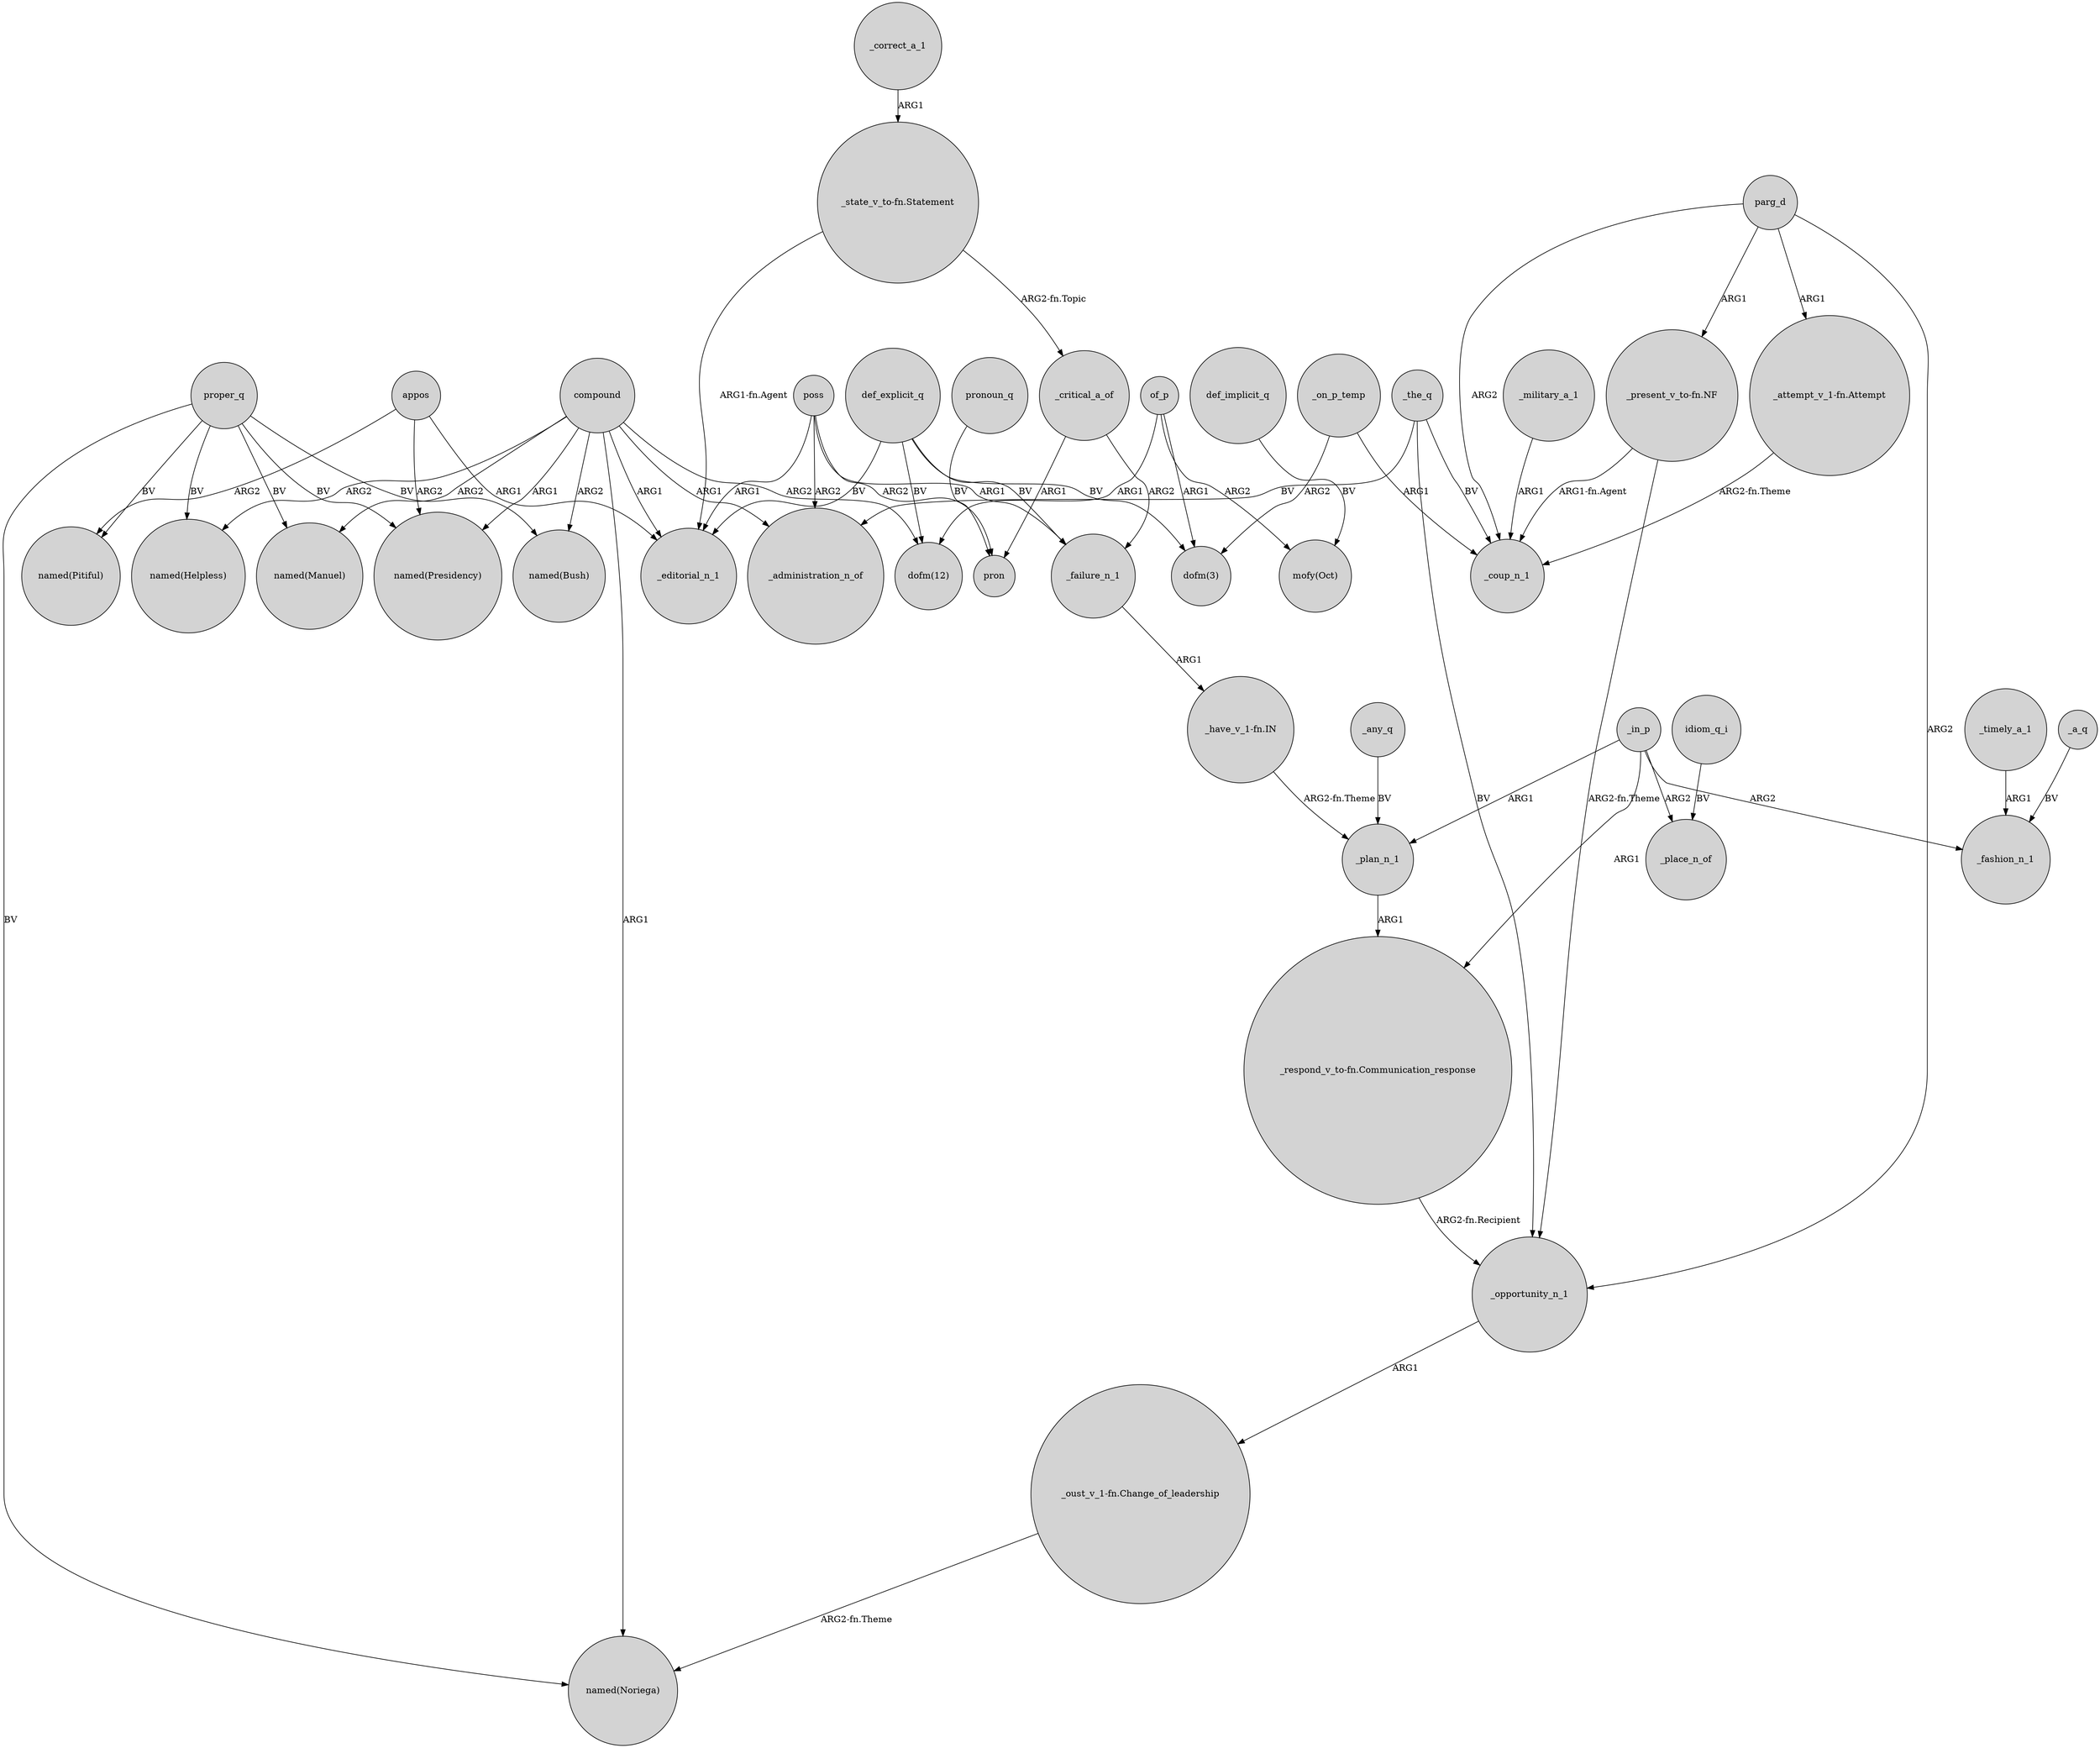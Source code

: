 digraph {
	node [shape=circle style=filled]
	"_have_v_1-fn.IN" -> _plan_n_1 [label="ARG2-fn.Theme"]
	appos -> _editorial_n_1 [label=ARG1]
	compound -> "named(Helpless)" [label=ARG2]
	_in_p -> _fashion_n_1 [label=ARG2]
	proper_q -> "named(Manuel)" [label=BV]
	poss -> pron [label=ARG2]
	def_implicit_q -> "mofy(Oct)" [label=BV]
	parg_d -> _coup_n_1 [label=ARG2]
	_critical_a_of -> pron [label=ARG1]
	poss -> _editorial_n_1 [label=ARG1]
	proper_q -> "named(Presidency)" [label=BV]
	compound -> "named(Bush)" [label=ARG2]
	"_present_v_to-fn.NF" -> _opportunity_n_1 [label="ARG2-fn.Theme"]
	"_present_v_to-fn.NF" -> _coup_n_1 [label="ARG1-fn.Agent"]
	_the_q -> _coup_n_1 [label=BV]
	_critical_a_of -> _failure_n_1 [label=ARG2]
	_plan_n_1 -> "_respond_v_to-fn.Communication_response" [label=ARG1]
	_opportunity_n_1 -> "_oust_v_1-fn.Change_of_leadership" [label=ARG1]
	_timely_a_1 -> _fashion_n_1 [label=ARG1]
	compound -> _administration_n_of [label=ARG1]
	parg_d -> "_attempt_v_1-fn.Attempt" [label=ARG1]
	_any_q -> _plan_n_1 [label=BV]
	of_p -> "mofy(Oct)" [label=ARG2]
	appos -> "named(Presidency)" [label=ARG2]
	"_respond_v_to-fn.Communication_response" -> _opportunity_n_1 [label="ARG2-fn.Recipient"]
	def_explicit_q -> _failure_n_1 [label=BV]
	_a_q -> _fashion_n_1 [label=BV]
	_in_p -> _place_n_of [label=ARG2]
	proper_q -> "named(Noriega)" [label=BV]
	"_oust_v_1-fn.Change_of_leadership" -> "named(Noriega)" [label="ARG2-fn.Theme"]
	_on_p_temp -> "dofm(3)" [label=ARG2]
	proper_q -> "named(Pitiful)" [label=BV]
	compound -> "named(Presidency)" [label=ARG1]
	_in_p -> "_respond_v_to-fn.Communication_response" [label=ARG1]
	poss -> _administration_n_of [label=ARG2]
	pronoun_q -> pron [label=BV]
	compound -> "dofm(12)" [label=ARG2]
	of_p -> "dofm(12)" [label=ARG1]
	"_state_v_to-fn.Statement" -> _critical_a_of [label="ARG2-fn.Topic"]
	_on_p_temp -> _coup_n_1 [label=ARG1]
	compound -> "named(Noriega)" [label=ARG1]
	_the_q -> _opportunity_n_1 [label=BV]
	of_p -> "dofm(3)" [label=ARG1]
	appos -> "named(Pitiful)" [label=ARG2]
	def_explicit_q -> _editorial_n_1 [label=BV]
	proper_q -> "named(Bush)" [label=BV]
	def_explicit_q -> "dofm(12)" [label=BV]
	_correct_a_1 -> "_state_v_to-fn.Statement" [label=ARG1]
	"_attempt_v_1-fn.Attempt" -> _coup_n_1 [label="ARG2-fn.Theme"]
	proper_q -> "named(Helpless)" [label=BV]
	_in_p -> _plan_n_1 [label=ARG1]
	parg_d -> "_present_v_to-fn.NF" [label=ARG1]
	"_state_v_to-fn.Statement" -> _editorial_n_1 [label="ARG1-fn.Agent"]
	_failure_n_1 -> "_have_v_1-fn.IN" [label=ARG1]
	compound -> _editorial_n_1 [label=ARG1]
	compound -> "named(Manuel)" [label=ARG2]
	_the_q -> _administration_n_of [label=BV]
	poss -> _failure_n_1 [label=ARG1]
	_military_a_1 -> _coup_n_1 [label=ARG1]
	parg_d -> _opportunity_n_1 [label=ARG2]
	def_explicit_q -> "dofm(3)" [label=BV]
	idiom_q_i -> _place_n_of [label=BV]
}
